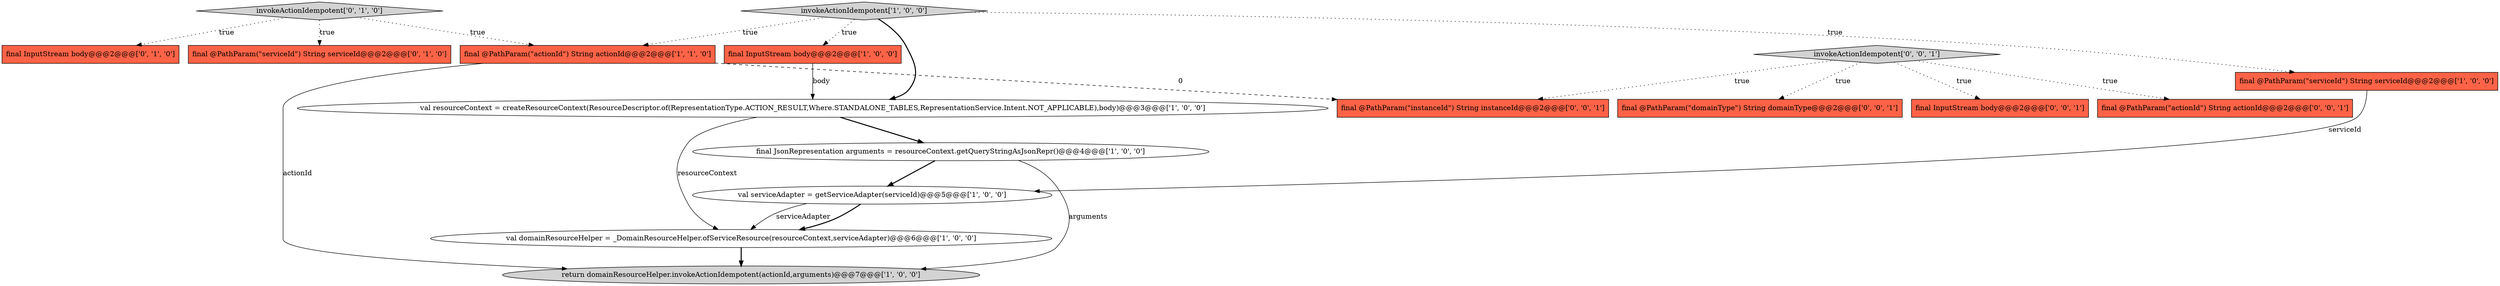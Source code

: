 digraph {
10 [style = filled, label = "final InputStream body@@@2@@@['0', '1', '0']", fillcolor = tomato, shape = box image = "AAA0AAABBB2BBB"];
12 [style = filled, label = "final @PathParam(\"domainType\") String domainType@@@2@@@['0', '0', '1']", fillcolor = tomato, shape = box image = "AAA0AAABBB3BBB"];
2 [style = filled, label = "final @PathParam(\"actionId\") String actionId@@@2@@@['1', '1', '0']", fillcolor = tomato, shape = box image = "AAA0AAABBB1BBB"];
4 [style = filled, label = "val domainResourceHelper = _DomainResourceHelper.ofServiceResource(resourceContext,serviceAdapter)@@@6@@@['1', '0', '0']", fillcolor = white, shape = ellipse image = "AAA0AAABBB1BBB"];
6 [style = filled, label = "val resourceContext = createResourceContext(ResourceDescriptor.of(RepresentationType.ACTION_RESULT,Where.STANDALONE_TABLES,RepresentationService.Intent.NOT_APPLICABLE),body)@@@3@@@['1', '0', '0']", fillcolor = white, shape = ellipse image = "AAA0AAABBB1BBB"];
14 [style = filled, label = "invokeActionIdempotent['0', '0', '1']", fillcolor = lightgray, shape = diamond image = "AAA0AAABBB3BBB"];
3 [style = filled, label = "invokeActionIdempotent['1', '0', '0']", fillcolor = lightgray, shape = diamond image = "AAA0AAABBB1BBB"];
5 [style = filled, label = "return domainResourceHelper.invokeActionIdempotent(actionId,arguments)@@@7@@@['1', '0', '0']", fillcolor = lightgray, shape = ellipse image = "AAA0AAABBB1BBB"];
16 [style = filled, label = "final @PathParam(\"instanceId\") String instanceId@@@2@@@['0', '0', '1']", fillcolor = tomato, shape = box image = "AAA0AAABBB3BBB"];
13 [style = filled, label = "final InputStream body@@@2@@@['0', '0', '1']", fillcolor = tomato, shape = box image = "AAA0AAABBB3BBB"];
11 [style = filled, label = "invokeActionIdempotent['0', '1', '0']", fillcolor = lightgray, shape = diamond image = "AAA0AAABBB2BBB"];
9 [style = filled, label = "final @PathParam(\"serviceId\") String serviceId@@@2@@@['0', '1', '0']", fillcolor = tomato, shape = box image = "AAA0AAABBB2BBB"];
0 [style = filled, label = "final @PathParam(\"serviceId\") String serviceId@@@2@@@['1', '0', '0']", fillcolor = tomato, shape = box image = "AAA0AAABBB1BBB"];
15 [style = filled, label = "final @PathParam(\"actionId\") String actionId@@@2@@@['0', '0', '1']", fillcolor = tomato, shape = box image = "AAA0AAABBB3BBB"];
1 [style = filled, label = "final InputStream body@@@2@@@['1', '0', '0']", fillcolor = tomato, shape = box image = "AAA0AAABBB1BBB"];
7 [style = filled, label = "val serviceAdapter = getServiceAdapter(serviceId)@@@5@@@['1', '0', '0']", fillcolor = white, shape = ellipse image = "AAA0AAABBB1BBB"];
8 [style = filled, label = "final JsonRepresentation arguments = resourceContext.getQueryStringAsJsonRepr()@@@4@@@['1', '0', '0']", fillcolor = white, shape = ellipse image = "AAA0AAABBB1BBB"];
7->4 [style = solid, label="serviceAdapter"];
11->9 [style = dotted, label="true"];
11->2 [style = dotted, label="true"];
2->5 [style = solid, label="actionId"];
11->10 [style = dotted, label="true"];
3->1 [style = dotted, label="true"];
8->5 [style = solid, label="arguments"];
4->5 [style = bold, label=""];
14->16 [style = dotted, label="true"];
1->6 [style = solid, label="body"];
6->8 [style = bold, label=""];
14->12 [style = dotted, label="true"];
6->4 [style = solid, label="resourceContext"];
3->6 [style = bold, label=""];
3->0 [style = dotted, label="true"];
2->16 [style = dashed, label="0"];
14->13 [style = dotted, label="true"];
14->15 [style = dotted, label="true"];
7->4 [style = bold, label=""];
3->2 [style = dotted, label="true"];
0->7 [style = solid, label="serviceId"];
8->7 [style = bold, label=""];
}
